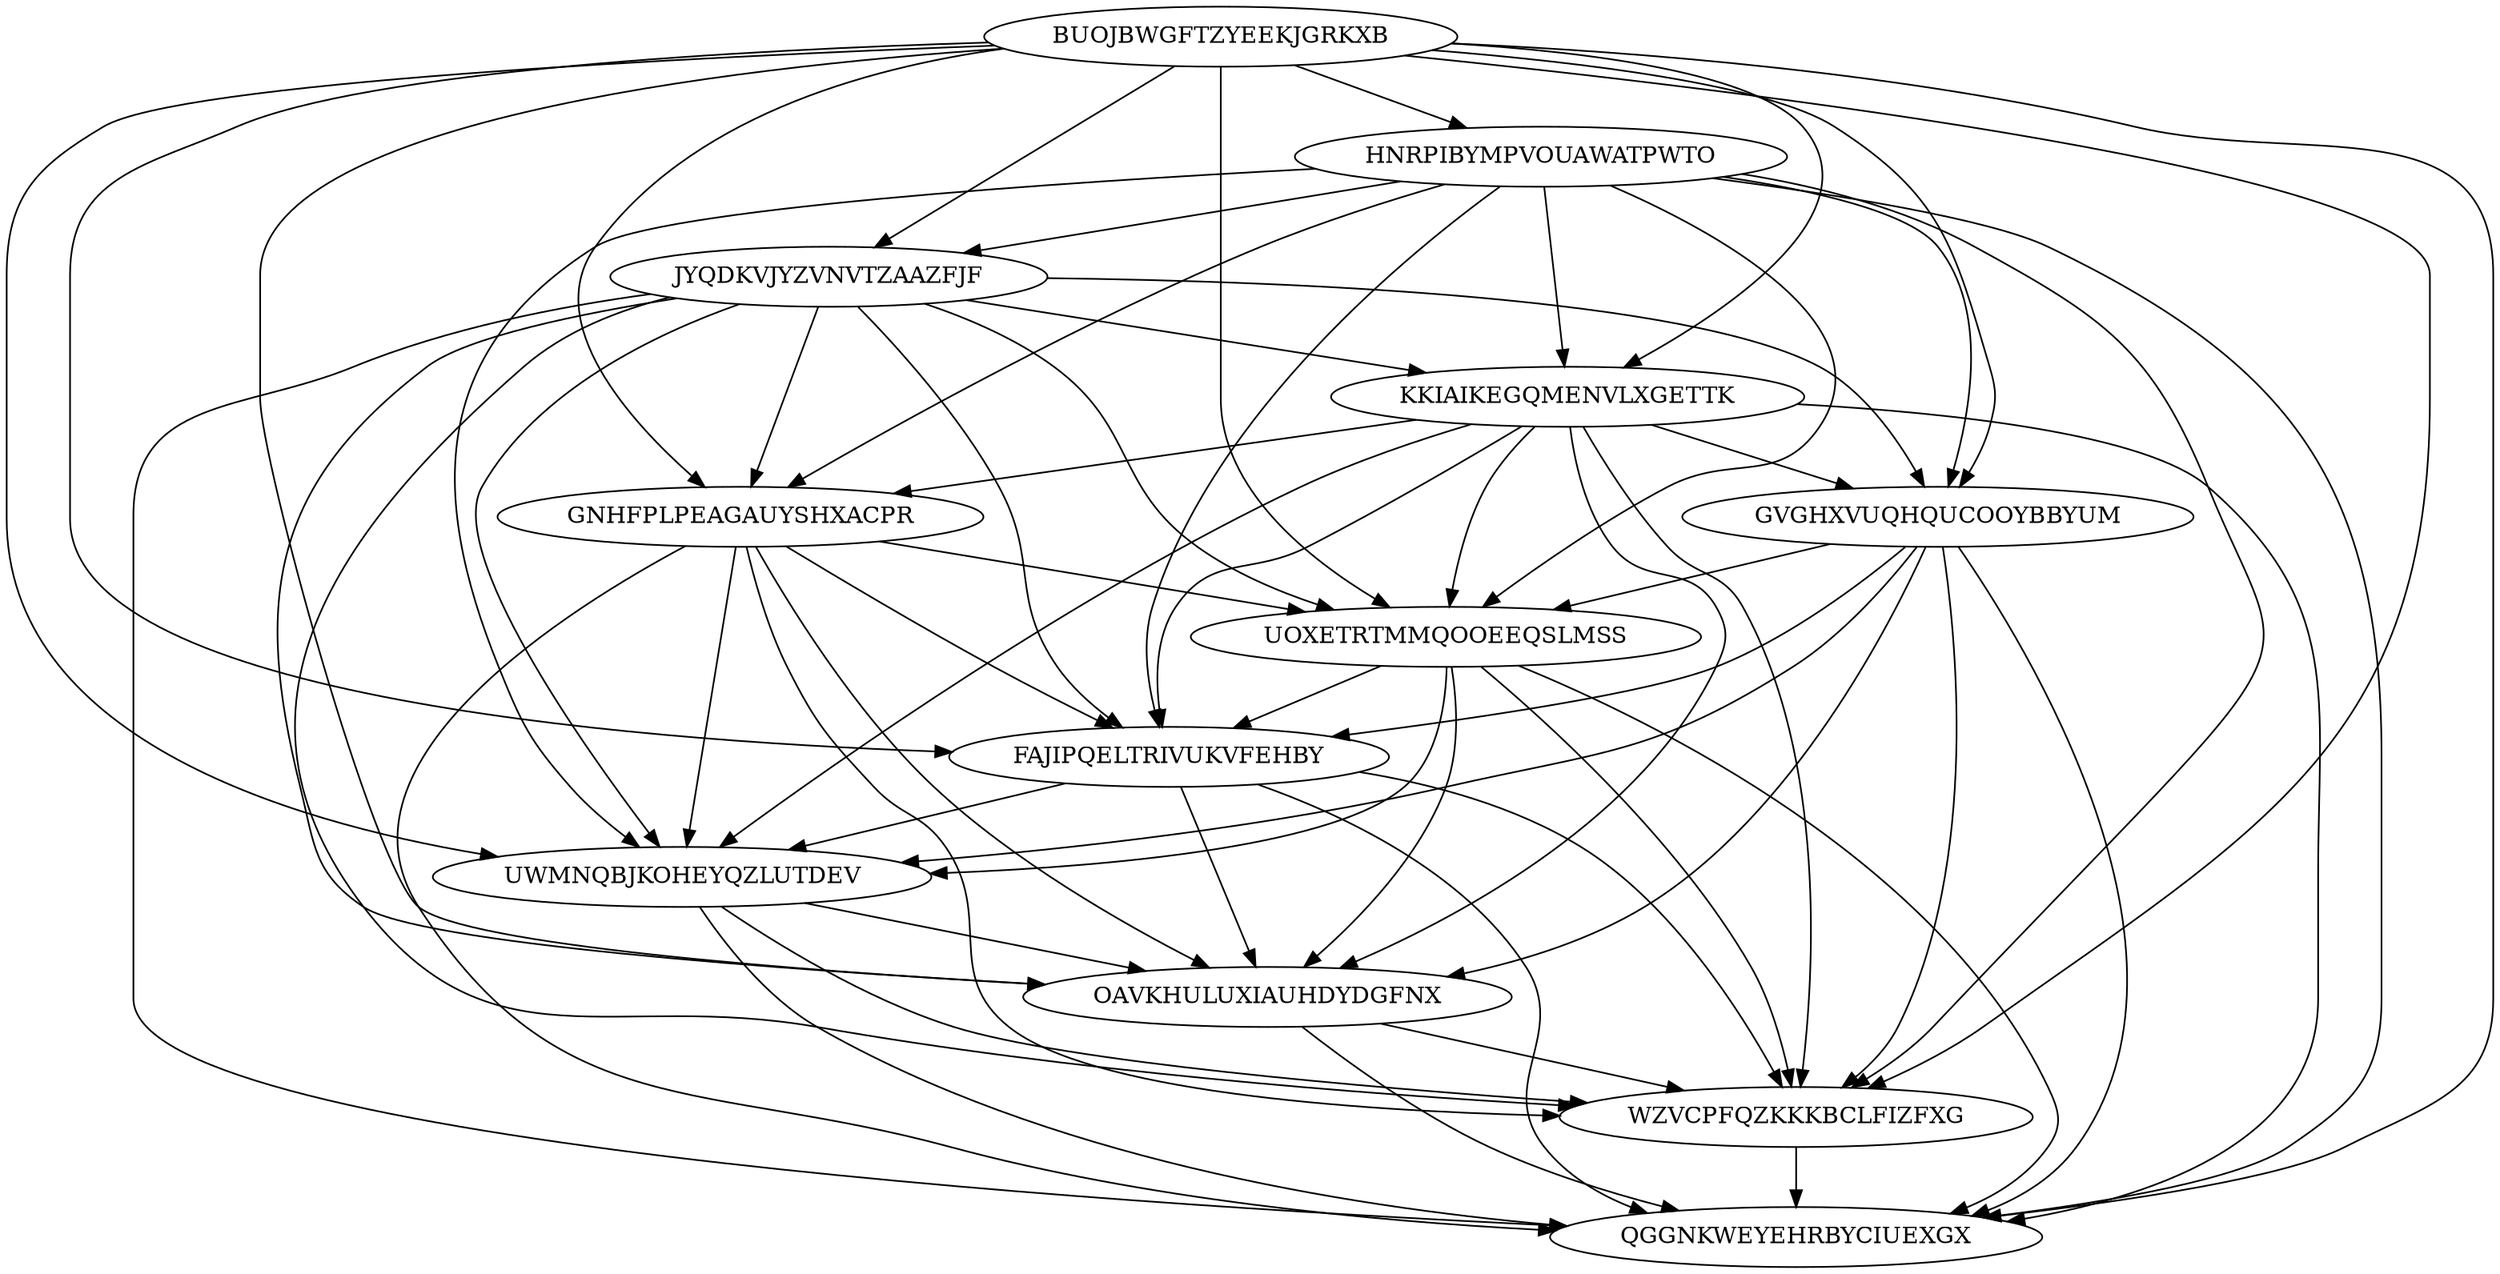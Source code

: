 digraph N12M64 {
	BUOJBWGFTZYEEKJGRKXB	[Weight=12];
	HNRPIBYMPVOUAWATPWTO	[Weight=13];
	JYQDKVJYZVNVTZAAZFJF	[Weight=16];
	KKIAIKEGQMENVLXGETTK	[Weight=14];
	GVGHXVUQHQUCOOYBBYUM	[Weight=13];
	GNHFPLPEAGAUYSHXACPR	[Weight=19];
	UOXETRTMMQOOEEQSLMSS	[Weight=11];
	FAJIPQELTRIVUKVFEHBY	[Weight=18];
	UWMNQBJKOHEYQZLUTDEV	[Weight=19];
	OAVKHULUXIAUHDYDGFNX	[Weight=18];
	WZVCPFQZKKKBCLFIZFXG	[Weight=20];
	QGGNKWEYEHRBYCIUEXGX	[Weight=19];
	KKIAIKEGQMENVLXGETTK -> FAJIPQELTRIVUKVFEHBY [Weight=19];
	BUOJBWGFTZYEEKJGRKXB -> OAVKHULUXIAUHDYDGFNX [Weight=14];
	KKIAIKEGQMENVLXGETTK -> WZVCPFQZKKKBCLFIZFXG [Weight=16];
	JYQDKVJYZVNVTZAAZFJF -> GVGHXVUQHQUCOOYBBYUM [Weight=15];
	BUOJBWGFTZYEEKJGRKXB -> FAJIPQELTRIVUKVFEHBY [Weight=17];
	UWMNQBJKOHEYQZLUTDEV -> WZVCPFQZKKKBCLFIZFXG [Weight=15];
	OAVKHULUXIAUHDYDGFNX -> QGGNKWEYEHRBYCIUEXGX [Weight=15];
	BUOJBWGFTZYEEKJGRKXB -> KKIAIKEGQMENVLXGETTK [Weight=20];
	GNHFPLPEAGAUYSHXACPR -> FAJIPQELTRIVUKVFEHBY [Weight=15];
	JYQDKVJYZVNVTZAAZFJF -> UWMNQBJKOHEYQZLUTDEV [Weight=17];
	BUOJBWGFTZYEEKJGRKXB -> QGGNKWEYEHRBYCIUEXGX [Weight=14];
	HNRPIBYMPVOUAWATPWTO -> UWMNQBJKOHEYQZLUTDEV [Weight=18];
	JYQDKVJYZVNVTZAAZFJF -> OAVKHULUXIAUHDYDGFNX [Weight=10];
	GVGHXVUQHQUCOOYBBYUM -> WZVCPFQZKKKBCLFIZFXG [Weight=16];
	GNHFPLPEAGAUYSHXACPR -> QGGNKWEYEHRBYCIUEXGX [Weight=18];
	HNRPIBYMPVOUAWATPWTO -> JYQDKVJYZVNVTZAAZFJF [Weight=16];
	UOXETRTMMQOOEEQSLMSS -> WZVCPFQZKKKBCLFIZFXG [Weight=19];
	UOXETRTMMQOOEEQSLMSS -> OAVKHULUXIAUHDYDGFNX [Weight=12];
	BUOJBWGFTZYEEKJGRKXB -> UWMNQBJKOHEYQZLUTDEV [Weight=10];
	FAJIPQELTRIVUKVFEHBY -> UWMNQBJKOHEYQZLUTDEV [Weight=15];
	BUOJBWGFTZYEEKJGRKXB -> UOXETRTMMQOOEEQSLMSS [Weight=17];
	GNHFPLPEAGAUYSHXACPR -> UOXETRTMMQOOEEQSLMSS [Weight=14];
	GVGHXVUQHQUCOOYBBYUM -> QGGNKWEYEHRBYCIUEXGX [Weight=10];
	BUOJBWGFTZYEEKJGRKXB -> WZVCPFQZKKKBCLFIZFXG [Weight=20];
	GNHFPLPEAGAUYSHXACPR -> UWMNQBJKOHEYQZLUTDEV [Weight=19];
	FAJIPQELTRIVUKVFEHBY -> OAVKHULUXIAUHDYDGFNX [Weight=20];
	HNRPIBYMPVOUAWATPWTO -> GVGHXVUQHQUCOOYBBYUM [Weight=11];
	GVGHXVUQHQUCOOYBBYUM -> OAVKHULUXIAUHDYDGFNX [Weight=20];
	JYQDKVJYZVNVTZAAZFJF -> QGGNKWEYEHRBYCIUEXGX [Weight=14];
	GVGHXVUQHQUCOOYBBYUM -> UWMNQBJKOHEYQZLUTDEV [Weight=17];
	KKIAIKEGQMENVLXGETTK -> QGGNKWEYEHRBYCIUEXGX [Weight=19];
	KKIAIKEGQMENVLXGETTK -> OAVKHULUXIAUHDYDGFNX [Weight=11];
	KKIAIKEGQMENVLXGETTK -> GVGHXVUQHQUCOOYBBYUM [Weight=15];
	GNHFPLPEAGAUYSHXACPR -> OAVKHULUXIAUHDYDGFNX [Weight=13];
	BUOJBWGFTZYEEKJGRKXB -> HNRPIBYMPVOUAWATPWTO [Weight=10];
	HNRPIBYMPVOUAWATPWTO -> WZVCPFQZKKKBCLFIZFXG [Weight=17];
	KKIAIKEGQMENVLXGETTK -> UOXETRTMMQOOEEQSLMSS [Weight=20];
	HNRPIBYMPVOUAWATPWTO -> QGGNKWEYEHRBYCIUEXGX [Weight=15];
	UWMNQBJKOHEYQZLUTDEV -> OAVKHULUXIAUHDYDGFNX [Weight=13];
	HNRPIBYMPVOUAWATPWTO -> KKIAIKEGQMENVLXGETTK [Weight=18];
	UWMNQBJKOHEYQZLUTDEV -> QGGNKWEYEHRBYCIUEXGX [Weight=12];
	UOXETRTMMQOOEEQSLMSS -> UWMNQBJKOHEYQZLUTDEV [Weight=18];
	WZVCPFQZKKKBCLFIZFXG -> QGGNKWEYEHRBYCIUEXGX [Weight=19];
	JYQDKVJYZVNVTZAAZFJF -> UOXETRTMMQOOEEQSLMSS [Weight=12];
	FAJIPQELTRIVUKVFEHBY -> QGGNKWEYEHRBYCIUEXGX [Weight=19];
	OAVKHULUXIAUHDYDGFNX -> WZVCPFQZKKKBCLFIZFXG [Weight=20];
	HNRPIBYMPVOUAWATPWTO -> GNHFPLPEAGAUYSHXACPR [Weight=14];
	UOXETRTMMQOOEEQSLMSS -> FAJIPQELTRIVUKVFEHBY [Weight=20];
	JYQDKVJYZVNVTZAAZFJF -> WZVCPFQZKKKBCLFIZFXG [Weight=12];
	GVGHXVUQHQUCOOYBBYUM -> UOXETRTMMQOOEEQSLMSS [Weight=10];
	KKIAIKEGQMENVLXGETTK -> UWMNQBJKOHEYQZLUTDEV [Weight=15];
	HNRPIBYMPVOUAWATPWTO -> UOXETRTMMQOOEEQSLMSS [Weight=15];
	BUOJBWGFTZYEEKJGRKXB -> JYQDKVJYZVNVTZAAZFJF [Weight=15];
	JYQDKVJYZVNVTZAAZFJF -> KKIAIKEGQMENVLXGETTK [Weight=19];
	JYQDKVJYZVNVTZAAZFJF -> GNHFPLPEAGAUYSHXACPR [Weight=14];
	GVGHXVUQHQUCOOYBBYUM -> FAJIPQELTRIVUKVFEHBY [Weight=20];
	FAJIPQELTRIVUKVFEHBY -> WZVCPFQZKKKBCLFIZFXG [Weight=19];
	GNHFPLPEAGAUYSHXACPR -> WZVCPFQZKKKBCLFIZFXG [Weight=13];
	BUOJBWGFTZYEEKJGRKXB -> GVGHXVUQHQUCOOYBBYUM [Weight=15];
	HNRPIBYMPVOUAWATPWTO -> FAJIPQELTRIVUKVFEHBY [Weight=10];
	BUOJBWGFTZYEEKJGRKXB -> GNHFPLPEAGAUYSHXACPR [Weight=11];
	UOXETRTMMQOOEEQSLMSS -> QGGNKWEYEHRBYCIUEXGX [Weight=15];
	JYQDKVJYZVNVTZAAZFJF -> FAJIPQELTRIVUKVFEHBY [Weight=11];
	KKIAIKEGQMENVLXGETTK -> GNHFPLPEAGAUYSHXACPR [Weight=11];
}
